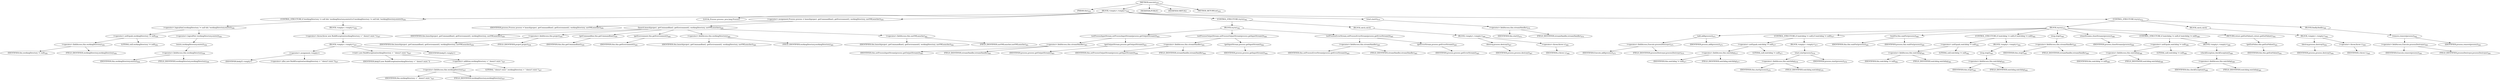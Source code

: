digraph "execute" {  
"938" [label = <(METHOD,execute)<SUB>455</SUB>> ]
"35" [label = <(PARAM,this)<SUB>455</SUB>> ]
"939" [label = <(BLOCK,&lt;empty&gt;,&lt;empty&gt;)<SUB>455</SUB>> ]
"940" [label = <(CONTROL_STRUCTURE,if (workingDirectory != null &amp;&amp; !workingDirectory.exists()),if (workingDirectory != null &amp;&amp; !workingDirectory.exists()))<SUB>456</SUB>> ]
"941" [label = <(&lt;operator&gt;.logicalAnd,workingDirectory != null &amp;&amp; !workingDirectory.exists())<SUB>456</SUB>> ]
"942" [label = <(&lt;operator&gt;.notEquals,workingDirectory != null)<SUB>456</SUB>> ]
"943" [label = <(&lt;operator&gt;.fieldAccess,this.workingDirectory)<SUB>456</SUB>> ]
"944" [label = <(IDENTIFIER,this,workingDirectory != null)<SUB>456</SUB>> ]
"945" [label = <(FIELD_IDENTIFIER,workingDirectory,workingDirectory)<SUB>456</SUB>> ]
"946" [label = <(LITERAL,null,workingDirectory != null)<SUB>456</SUB>> ]
"947" [label = <(&lt;operator&gt;.logicalNot,!workingDirectory.exists())<SUB>456</SUB>> ]
"948" [label = <(exists,workingDirectory.exists())<SUB>456</SUB>> ]
"949" [label = <(&lt;operator&gt;.fieldAccess,this.workingDirectory)<SUB>456</SUB>> ]
"950" [label = <(IDENTIFIER,this,workingDirectory.exists())<SUB>456</SUB>> ]
"951" [label = <(FIELD_IDENTIFIER,workingDirectory,workingDirectory)<SUB>456</SUB>> ]
"952" [label = <(BLOCK,&lt;empty&gt;,&lt;empty&gt;)<SUB>456</SUB>> ]
"953" [label = <(&lt;operator&gt;.throw,throw new BuildException(workingDirectory + &quot; doesn't exist.&quot;);)<SUB>457</SUB>> ]
"954" [label = <(BLOCK,&lt;empty&gt;,&lt;empty&gt;)<SUB>457</SUB>> ]
"955" [label = <(&lt;operator&gt;.assignment,&lt;empty&gt;)> ]
"956" [label = <(IDENTIFIER,$obj25,&lt;empty&gt;)> ]
"957" [label = <(&lt;operator&gt;.alloc,new BuildException(workingDirectory + &quot; doesn't exist.&quot;))<SUB>457</SUB>> ]
"958" [label = <(&lt;init&gt;,new BuildException(workingDirectory + &quot; doesn't exist.&quot;))<SUB>457</SUB>> ]
"959" [label = <(IDENTIFIER,$obj25,new BuildException(workingDirectory + &quot; doesn't exist.&quot;))> ]
"960" [label = <(&lt;operator&gt;.addition,workingDirectory + &quot; doesn't exist.&quot;)<SUB>457</SUB>> ]
"961" [label = <(&lt;operator&gt;.fieldAccess,this.workingDirectory)<SUB>457</SUB>> ]
"962" [label = <(IDENTIFIER,this,workingDirectory + &quot; doesn't exist.&quot;)<SUB>457</SUB>> ]
"963" [label = <(FIELD_IDENTIFIER,workingDirectory,workingDirectory)<SUB>457</SUB>> ]
"964" [label = <(LITERAL,&quot; doesn't exist.&quot;,workingDirectory + &quot; doesn't exist.&quot;)<SUB>457</SUB>> ]
"965" [label = <(IDENTIFIER,$obj25,&lt;empty&gt;)> ]
"966" [label = <(LOCAL,Process process: java.lang.Process)> ]
"967" [label = <(&lt;operator&gt;.assignment,Process process = launch(project, getCommandline(), getEnvironment(), workingDirectory, useVMLauncher))<SUB>459</SUB>> ]
"968" [label = <(IDENTIFIER,process,Process process = launch(project, getCommandline(), getEnvironment(), workingDirectory, useVMLauncher))<SUB>459</SUB>> ]
"969" [label = <(launch,launch(project, getCommandline(), getEnvironment(), workingDirectory, useVMLauncher))<SUB>459</SUB>> ]
"37" [label = <(IDENTIFIER,this,launch(project, getCommandline(), getEnvironment(), workingDirectory, useVMLauncher))<SUB>459</SUB>> ]
"970" [label = <(&lt;operator&gt;.fieldAccess,this.project)<SUB>459</SUB>> ]
"971" [label = <(IDENTIFIER,this,launch(project, getCommandline(), getEnvironment(), workingDirectory, useVMLauncher))<SUB>459</SUB>> ]
"972" [label = <(FIELD_IDENTIFIER,project,project)<SUB>459</SUB>> ]
"973" [label = <(getCommandline,this.getCommandline())<SUB>459</SUB>> ]
"34" [label = <(IDENTIFIER,this,this.getCommandline())<SUB>459</SUB>> ]
"974" [label = <(getEnvironment,this.getEnvironment())<SUB>460</SUB>> ]
"36" [label = <(IDENTIFIER,this,this.getEnvironment())<SUB>460</SUB>> ]
"975" [label = <(&lt;operator&gt;.fieldAccess,this.workingDirectory)<SUB>460</SUB>> ]
"976" [label = <(IDENTIFIER,this,launch(project, getCommandline(), getEnvironment(), workingDirectory, useVMLauncher))<SUB>460</SUB>> ]
"977" [label = <(FIELD_IDENTIFIER,workingDirectory,workingDirectory)<SUB>460</SUB>> ]
"978" [label = <(&lt;operator&gt;.fieldAccess,this.useVMLauncher)<SUB>461</SUB>> ]
"979" [label = <(IDENTIFIER,this,launch(project, getCommandline(), getEnvironment(), workingDirectory, useVMLauncher))<SUB>461</SUB>> ]
"980" [label = <(FIELD_IDENTIFIER,useVMLauncher,useVMLauncher)<SUB>461</SUB>> ]
"981" [label = <(CONTROL_STRUCTURE,try,try)<SUB>462</SUB>> ]
"982" [label = <(BLOCK,try,try)<SUB>462</SUB>> ]
"983" [label = <(setProcessInputStream,setProcessInputStream(process.getOutputStream()))<SUB>463</SUB>> ]
"984" [label = <(&lt;operator&gt;.fieldAccess,this.streamHandler)<SUB>463</SUB>> ]
"985" [label = <(IDENTIFIER,this,setProcessInputStream(process.getOutputStream()))<SUB>463</SUB>> ]
"986" [label = <(FIELD_IDENTIFIER,streamHandler,streamHandler)<SUB>463</SUB>> ]
"987" [label = <(getOutputStream,process.getOutputStream())<SUB>463</SUB>> ]
"988" [label = <(IDENTIFIER,process,process.getOutputStream())<SUB>463</SUB>> ]
"989" [label = <(setProcessOutputStream,setProcessOutputStream(process.getInputStream()))<SUB>464</SUB>> ]
"990" [label = <(&lt;operator&gt;.fieldAccess,this.streamHandler)<SUB>464</SUB>> ]
"991" [label = <(IDENTIFIER,this,setProcessOutputStream(process.getInputStream()))<SUB>464</SUB>> ]
"992" [label = <(FIELD_IDENTIFIER,streamHandler,streamHandler)<SUB>464</SUB>> ]
"993" [label = <(getInputStream,process.getInputStream())<SUB>464</SUB>> ]
"994" [label = <(IDENTIFIER,process,process.getInputStream())<SUB>464</SUB>> ]
"995" [label = <(setProcessErrorStream,setProcessErrorStream(process.getErrorStream()))<SUB>465</SUB>> ]
"996" [label = <(&lt;operator&gt;.fieldAccess,this.streamHandler)<SUB>465</SUB>> ]
"997" [label = <(IDENTIFIER,this,setProcessErrorStream(process.getErrorStream()))<SUB>465</SUB>> ]
"998" [label = <(FIELD_IDENTIFIER,streamHandler,streamHandler)<SUB>465</SUB>> ]
"999" [label = <(getErrorStream,process.getErrorStream())<SUB>465</SUB>> ]
"1000" [label = <(IDENTIFIER,process,process.getErrorStream())<SUB>465</SUB>> ]
"1001" [label = <(BLOCK,catch,catch)> ]
"1002" [label = <(BLOCK,&lt;empty&gt;,&lt;empty&gt;)<SUB>466</SUB>> ]
"1003" [label = <(destroy,process.destroy())<SUB>467</SUB>> ]
"1004" [label = <(IDENTIFIER,process,process.destroy())<SUB>467</SUB>> ]
"1005" [label = <(&lt;operator&gt;.throw,throw e;)<SUB>468</SUB>> ]
"1006" [label = <(IDENTIFIER,e,throw e;)<SUB>468</SUB>> ]
"1007" [label = <(start,start())<SUB>470</SUB>> ]
"1008" [label = <(&lt;operator&gt;.fieldAccess,this.streamHandler)<SUB>470</SUB>> ]
"1009" [label = <(IDENTIFIER,this,start())<SUB>470</SUB>> ]
"1010" [label = <(FIELD_IDENTIFIER,streamHandler,streamHandler)<SUB>470</SUB>> ]
"1011" [label = <(CONTROL_STRUCTURE,try,try)<SUB>472</SUB>> ]
"1012" [label = <(BLOCK,try,try)<SUB>472</SUB>> ]
"1013" [label = <(add,add(process))<SUB>475</SUB>> ]
"1014" [label = <(&lt;operator&gt;.fieldAccess,Execute.processDestroyer)<SUB>475</SUB>> ]
"1015" [label = <(IDENTIFIER,Execute,add(process))<SUB>475</SUB>> ]
"1016" [label = <(FIELD_IDENTIFIER,processDestroyer,processDestroyer)<SUB>475</SUB>> ]
"1017" [label = <(IDENTIFIER,process,add(process))<SUB>475</SUB>> ]
"1018" [label = <(CONTROL_STRUCTURE,if (watchdog != null),if (watchdog != null))<SUB>477</SUB>> ]
"1019" [label = <(&lt;operator&gt;.notEquals,watchdog != null)<SUB>477</SUB>> ]
"1020" [label = <(&lt;operator&gt;.fieldAccess,this.watchdog)<SUB>477</SUB>> ]
"1021" [label = <(IDENTIFIER,this,watchdog != null)<SUB>477</SUB>> ]
"1022" [label = <(FIELD_IDENTIFIER,watchdog,watchdog)<SUB>477</SUB>> ]
"1023" [label = <(LITERAL,null,watchdog != null)<SUB>477</SUB>> ]
"1024" [label = <(BLOCK,&lt;empty&gt;,&lt;empty&gt;)<SUB>477</SUB>> ]
"1025" [label = <(start,start(process))<SUB>478</SUB>> ]
"1026" [label = <(&lt;operator&gt;.fieldAccess,this.watchdog)<SUB>478</SUB>> ]
"1027" [label = <(IDENTIFIER,this,start(process))<SUB>478</SUB>> ]
"1028" [label = <(FIELD_IDENTIFIER,watchdog,watchdog)<SUB>478</SUB>> ]
"1029" [label = <(IDENTIFIER,process,start(process))<SUB>478</SUB>> ]
"1030" [label = <(waitFor,this.waitFor(process))<SUB>480</SUB>> ]
"38" [label = <(IDENTIFIER,this,this.waitFor(process))<SUB>480</SUB>> ]
"1031" [label = <(IDENTIFIER,process,this.waitFor(process))<SUB>480</SUB>> ]
"1032" [label = <(CONTROL_STRUCTURE,if (watchdog != null),if (watchdog != null))<SUB>482</SUB>> ]
"1033" [label = <(&lt;operator&gt;.notEquals,watchdog != null)<SUB>482</SUB>> ]
"1034" [label = <(&lt;operator&gt;.fieldAccess,this.watchdog)<SUB>482</SUB>> ]
"1035" [label = <(IDENTIFIER,this,watchdog != null)<SUB>482</SUB>> ]
"1036" [label = <(FIELD_IDENTIFIER,watchdog,watchdog)<SUB>482</SUB>> ]
"1037" [label = <(LITERAL,null,watchdog != null)<SUB>482</SUB>> ]
"1038" [label = <(BLOCK,&lt;empty&gt;,&lt;empty&gt;)<SUB>482</SUB>> ]
"1039" [label = <(stop,stop())<SUB>483</SUB>> ]
"1040" [label = <(&lt;operator&gt;.fieldAccess,this.watchdog)<SUB>483</SUB>> ]
"1041" [label = <(IDENTIFIER,this,stop())<SUB>483</SUB>> ]
"1042" [label = <(FIELD_IDENTIFIER,watchdog,watchdog)<SUB>483</SUB>> ]
"1043" [label = <(stop,stop())<SUB>485</SUB>> ]
"1044" [label = <(&lt;operator&gt;.fieldAccess,this.streamHandler)<SUB>485</SUB>> ]
"1045" [label = <(IDENTIFIER,this,stop())<SUB>485</SUB>> ]
"1046" [label = <(FIELD_IDENTIFIER,streamHandler,streamHandler)<SUB>485</SUB>> ]
"1047" [label = <(closeStreams,closeStreams(process))<SUB>486</SUB>> ]
"1048" [label = <(IDENTIFIER,process,closeStreams(process))<SUB>486</SUB>> ]
"1049" [label = <(CONTROL_STRUCTURE,if (watchdog != null),if (watchdog != null))<SUB>488</SUB>> ]
"1050" [label = <(&lt;operator&gt;.notEquals,watchdog != null)<SUB>488</SUB>> ]
"1051" [label = <(&lt;operator&gt;.fieldAccess,this.watchdog)<SUB>488</SUB>> ]
"1052" [label = <(IDENTIFIER,this,watchdog != null)<SUB>488</SUB>> ]
"1053" [label = <(FIELD_IDENTIFIER,watchdog,watchdog)<SUB>488</SUB>> ]
"1054" [label = <(LITERAL,null,watchdog != null)<SUB>488</SUB>> ]
"1055" [label = <(BLOCK,&lt;empty&gt;,&lt;empty&gt;)<SUB>488</SUB>> ]
"1056" [label = <(checkException,checkException())<SUB>489</SUB>> ]
"1057" [label = <(&lt;operator&gt;.fieldAccess,this.watchdog)<SUB>489</SUB>> ]
"1058" [label = <(IDENTIFIER,this,checkException())<SUB>489</SUB>> ]
"1059" [label = <(FIELD_IDENTIFIER,watchdog,watchdog)<SUB>489</SUB>> ]
"1060" [label = <(RETURN,return getExitValue();,return getExitValue();)<SUB>491</SUB>> ]
"1061" [label = <(getExitValue,this.getExitValue())<SUB>491</SUB>> ]
"39" [label = <(IDENTIFIER,this,this.getExitValue())<SUB>491</SUB>> ]
"1062" [label = <(BLOCK,catch,catch)> ]
"1063" [label = <(BLOCK,&lt;empty&gt;,&lt;empty&gt;)<SUB>492</SUB>> ]
"1064" [label = <(destroy,process.destroy())<SUB>494</SUB>> ]
"1065" [label = <(IDENTIFIER,process,process.destroy())<SUB>494</SUB>> ]
"1066" [label = <(&lt;operator&gt;.throw,throw t;)<SUB>495</SUB>> ]
"1067" [label = <(IDENTIFIER,t,throw t;)<SUB>495</SUB>> ]
"1068" [label = <(BLOCK,finally,finally)<SUB>496</SUB>> ]
"1069" [label = <(remove,remove(process))<SUB>500</SUB>> ]
"1070" [label = <(&lt;operator&gt;.fieldAccess,Execute.processDestroyer)<SUB>500</SUB>> ]
"1071" [label = <(IDENTIFIER,Execute,remove(process))<SUB>500</SUB>> ]
"1072" [label = <(FIELD_IDENTIFIER,processDestroyer,processDestroyer)<SUB>500</SUB>> ]
"1073" [label = <(IDENTIFIER,process,remove(process))<SUB>500</SUB>> ]
"1074" [label = <(MODIFIER,PUBLIC)> ]
"1075" [label = <(MODIFIER,VIRTUAL)> ]
"1076" [label = <(METHOD_RETURN,int)<SUB>455</SUB>> ]
  "938" -> "35" 
  "938" -> "939" 
  "938" -> "1074" 
  "938" -> "1075" 
  "938" -> "1076" 
  "939" -> "940" 
  "939" -> "966" 
  "939" -> "967" 
  "939" -> "981" 
  "939" -> "1007" 
  "939" -> "1011" 
  "940" -> "941" 
  "940" -> "952" 
  "941" -> "942" 
  "941" -> "947" 
  "942" -> "943" 
  "942" -> "946" 
  "943" -> "944" 
  "943" -> "945" 
  "947" -> "948" 
  "948" -> "949" 
  "949" -> "950" 
  "949" -> "951" 
  "952" -> "953" 
  "953" -> "954" 
  "954" -> "955" 
  "954" -> "958" 
  "954" -> "965" 
  "955" -> "956" 
  "955" -> "957" 
  "958" -> "959" 
  "958" -> "960" 
  "960" -> "961" 
  "960" -> "964" 
  "961" -> "962" 
  "961" -> "963" 
  "967" -> "968" 
  "967" -> "969" 
  "969" -> "37" 
  "969" -> "970" 
  "969" -> "973" 
  "969" -> "974" 
  "969" -> "975" 
  "969" -> "978" 
  "970" -> "971" 
  "970" -> "972" 
  "973" -> "34" 
  "974" -> "36" 
  "975" -> "976" 
  "975" -> "977" 
  "978" -> "979" 
  "978" -> "980" 
  "981" -> "982" 
  "981" -> "1001" 
  "982" -> "983" 
  "982" -> "989" 
  "982" -> "995" 
  "983" -> "984" 
  "983" -> "987" 
  "984" -> "985" 
  "984" -> "986" 
  "987" -> "988" 
  "989" -> "990" 
  "989" -> "993" 
  "990" -> "991" 
  "990" -> "992" 
  "993" -> "994" 
  "995" -> "996" 
  "995" -> "999" 
  "996" -> "997" 
  "996" -> "998" 
  "999" -> "1000" 
  "1001" -> "1002" 
  "1002" -> "1003" 
  "1002" -> "1005" 
  "1003" -> "1004" 
  "1005" -> "1006" 
  "1007" -> "1008" 
  "1008" -> "1009" 
  "1008" -> "1010" 
  "1011" -> "1012" 
  "1011" -> "1062" 
  "1011" -> "1068" 
  "1012" -> "1013" 
  "1012" -> "1018" 
  "1012" -> "1030" 
  "1012" -> "1032" 
  "1012" -> "1043" 
  "1012" -> "1047" 
  "1012" -> "1049" 
  "1012" -> "1060" 
  "1013" -> "1014" 
  "1013" -> "1017" 
  "1014" -> "1015" 
  "1014" -> "1016" 
  "1018" -> "1019" 
  "1018" -> "1024" 
  "1019" -> "1020" 
  "1019" -> "1023" 
  "1020" -> "1021" 
  "1020" -> "1022" 
  "1024" -> "1025" 
  "1025" -> "1026" 
  "1025" -> "1029" 
  "1026" -> "1027" 
  "1026" -> "1028" 
  "1030" -> "38" 
  "1030" -> "1031" 
  "1032" -> "1033" 
  "1032" -> "1038" 
  "1033" -> "1034" 
  "1033" -> "1037" 
  "1034" -> "1035" 
  "1034" -> "1036" 
  "1038" -> "1039" 
  "1039" -> "1040" 
  "1040" -> "1041" 
  "1040" -> "1042" 
  "1043" -> "1044" 
  "1044" -> "1045" 
  "1044" -> "1046" 
  "1047" -> "1048" 
  "1049" -> "1050" 
  "1049" -> "1055" 
  "1050" -> "1051" 
  "1050" -> "1054" 
  "1051" -> "1052" 
  "1051" -> "1053" 
  "1055" -> "1056" 
  "1056" -> "1057" 
  "1057" -> "1058" 
  "1057" -> "1059" 
  "1060" -> "1061" 
  "1061" -> "39" 
  "1062" -> "1063" 
  "1063" -> "1064" 
  "1063" -> "1066" 
  "1064" -> "1065" 
  "1066" -> "1067" 
  "1068" -> "1069" 
  "1069" -> "1070" 
  "1069" -> "1073" 
  "1070" -> "1071" 
  "1070" -> "1072" 
}
